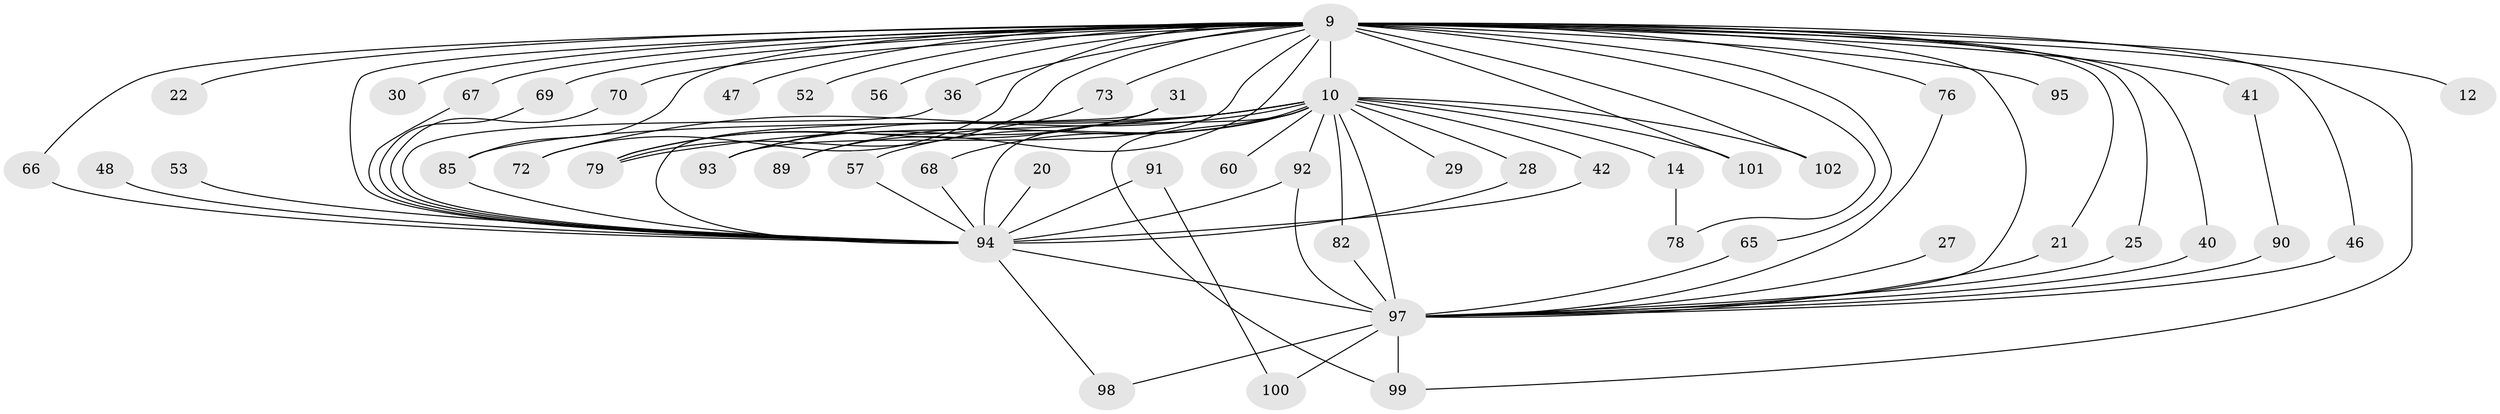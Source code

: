 // original degree distribution, {28: 0.0196078431372549, 21: 0.00980392156862745, 10: 0.00980392156862745, 23: 0.00980392156862745, 20: 0.00980392156862745, 19: 0.0196078431372549, 30: 0.00980392156862745, 25: 0.00980392156862745, 5: 0.029411764705882353, 2: 0.5490196078431373, 3: 0.2549019607843137, 4: 0.058823529411764705, 6: 0.00980392156862745}
// Generated by graph-tools (version 1.1) at 2025/43/03/09/25 04:43:26]
// undirected, 51 vertices, 88 edges
graph export_dot {
graph [start="1"]
  node [color=gray90,style=filled];
  9 [super="+1+4"];
  10 [super="+2"];
  12;
  14;
  20;
  21;
  22;
  25;
  27;
  28 [super="+24"];
  29;
  30;
  31;
  36;
  40;
  41;
  42;
  46;
  47;
  48;
  52;
  53;
  56;
  57;
  60;
  65 [super="+64"];
  66 [super="+44"];
  67;
  68;
  69;
  70 [super="+61"];
  72;
  73 [super="+35"];
  76 [super="+39+71"];
  78;
  79 [super="+62"];
  82;
  85 [super="+11+43+55+74"];
  89;
  90;
  91;
  92 [super="+54+59"];
  93 [super="+83+87"];
  94 [super="+77+80+86+8"];
  95;
  97 [super="+96+50+3"];
  98;
  99 [super="+45+84"];
  100;
  101 [super="+37+88"];
  102 [super="+58"];
  9 -- 10 [weight=6];
  9 -- 22 [weight=2];
  9 -- 30 [weight=2];
  9 -- 41 [weight=2];
  9 -- 47 [weight=2];
  9 -- 52 [weight=2];
  9 -- 69;
  9 -- 70;
  9 -- 72;
  9 -- 78;
  9 -- 95 [weight=2];
  9 -- 102 [weight=2];
  9 -- 66;
  9 -- 65;
  9 -- 67;
  9 -- 73 [weight=2];
  9 -- 12 [weight=2];
  9 -- 76 [weight=5];
  9 -- 25;
  9 -- 46;
  9 -- 56 [weight=2];
  9 -- 21;
  9 -- 89;
  9 -- 99;
  9 -- 36;
  9 -- 40;
  9 -- 101 [weight=2];
  9 -- 94 [weight=8];
  9 -- 93 [weight=3];
  9 -- 97 [weight=10];
  9 -- 85 [weight=5];
  9 -- 79;
  10 -- 14 [weight=2];
  10 -- 29 [weight=2];
  10 -- 42;
  10 -- 57;
  10 -- 60 [weight=2];
  10 -- 72;
  10 -- 85 [weight=2];
  10 -- 92 [weight=2];
  10 -- 68;
  10 -- 82;
  10 -- 89;
  10 -- 97 [weight=8];
  10 -- 28;
  10 -- 102;
  10 -- 101 [weight=3];
  10 -- 94 [weight=5];
  10 -- 93 [weight=2];
  10 -- 79;
  10 -- 99;
  14 -- 78;
  20 -- 94 [weight=3];
  21 -- 97;
  25 -- 97;
  27 -- 97;
  28 -- 94 [weight=2];
  31 -- 79;
  31 -- 94 [weight=2];
  31 -- 93;
  36 -- 94;
  40 -- 97;
  41 -- 90;
  42 -- 94;
  46 -- 97;
  48 -- 94 [weight=2];
  53 -- 94;
  57 -- 94;
  65 -- 97 [weight=2];
  66 -- 94 [weight=2];
  67 -- 94;
  68 -- 94;
  69 -- 94;
  70 -- 94;
  73 -- 79 [weight=2];
  76 -- 97;
  82 -- 97;
  85 -- 94 [weight=3];
  90 -- 97;
  91 -- 100;
  91 -- 94 [weight=2];
  92 -- 97;
  92 -- 94;
  94 -- 98;
  94 -- 97 [weight=12];
  97 -- 100;
  97 -- 98;
  97 -- 99 [weight=2];
}
